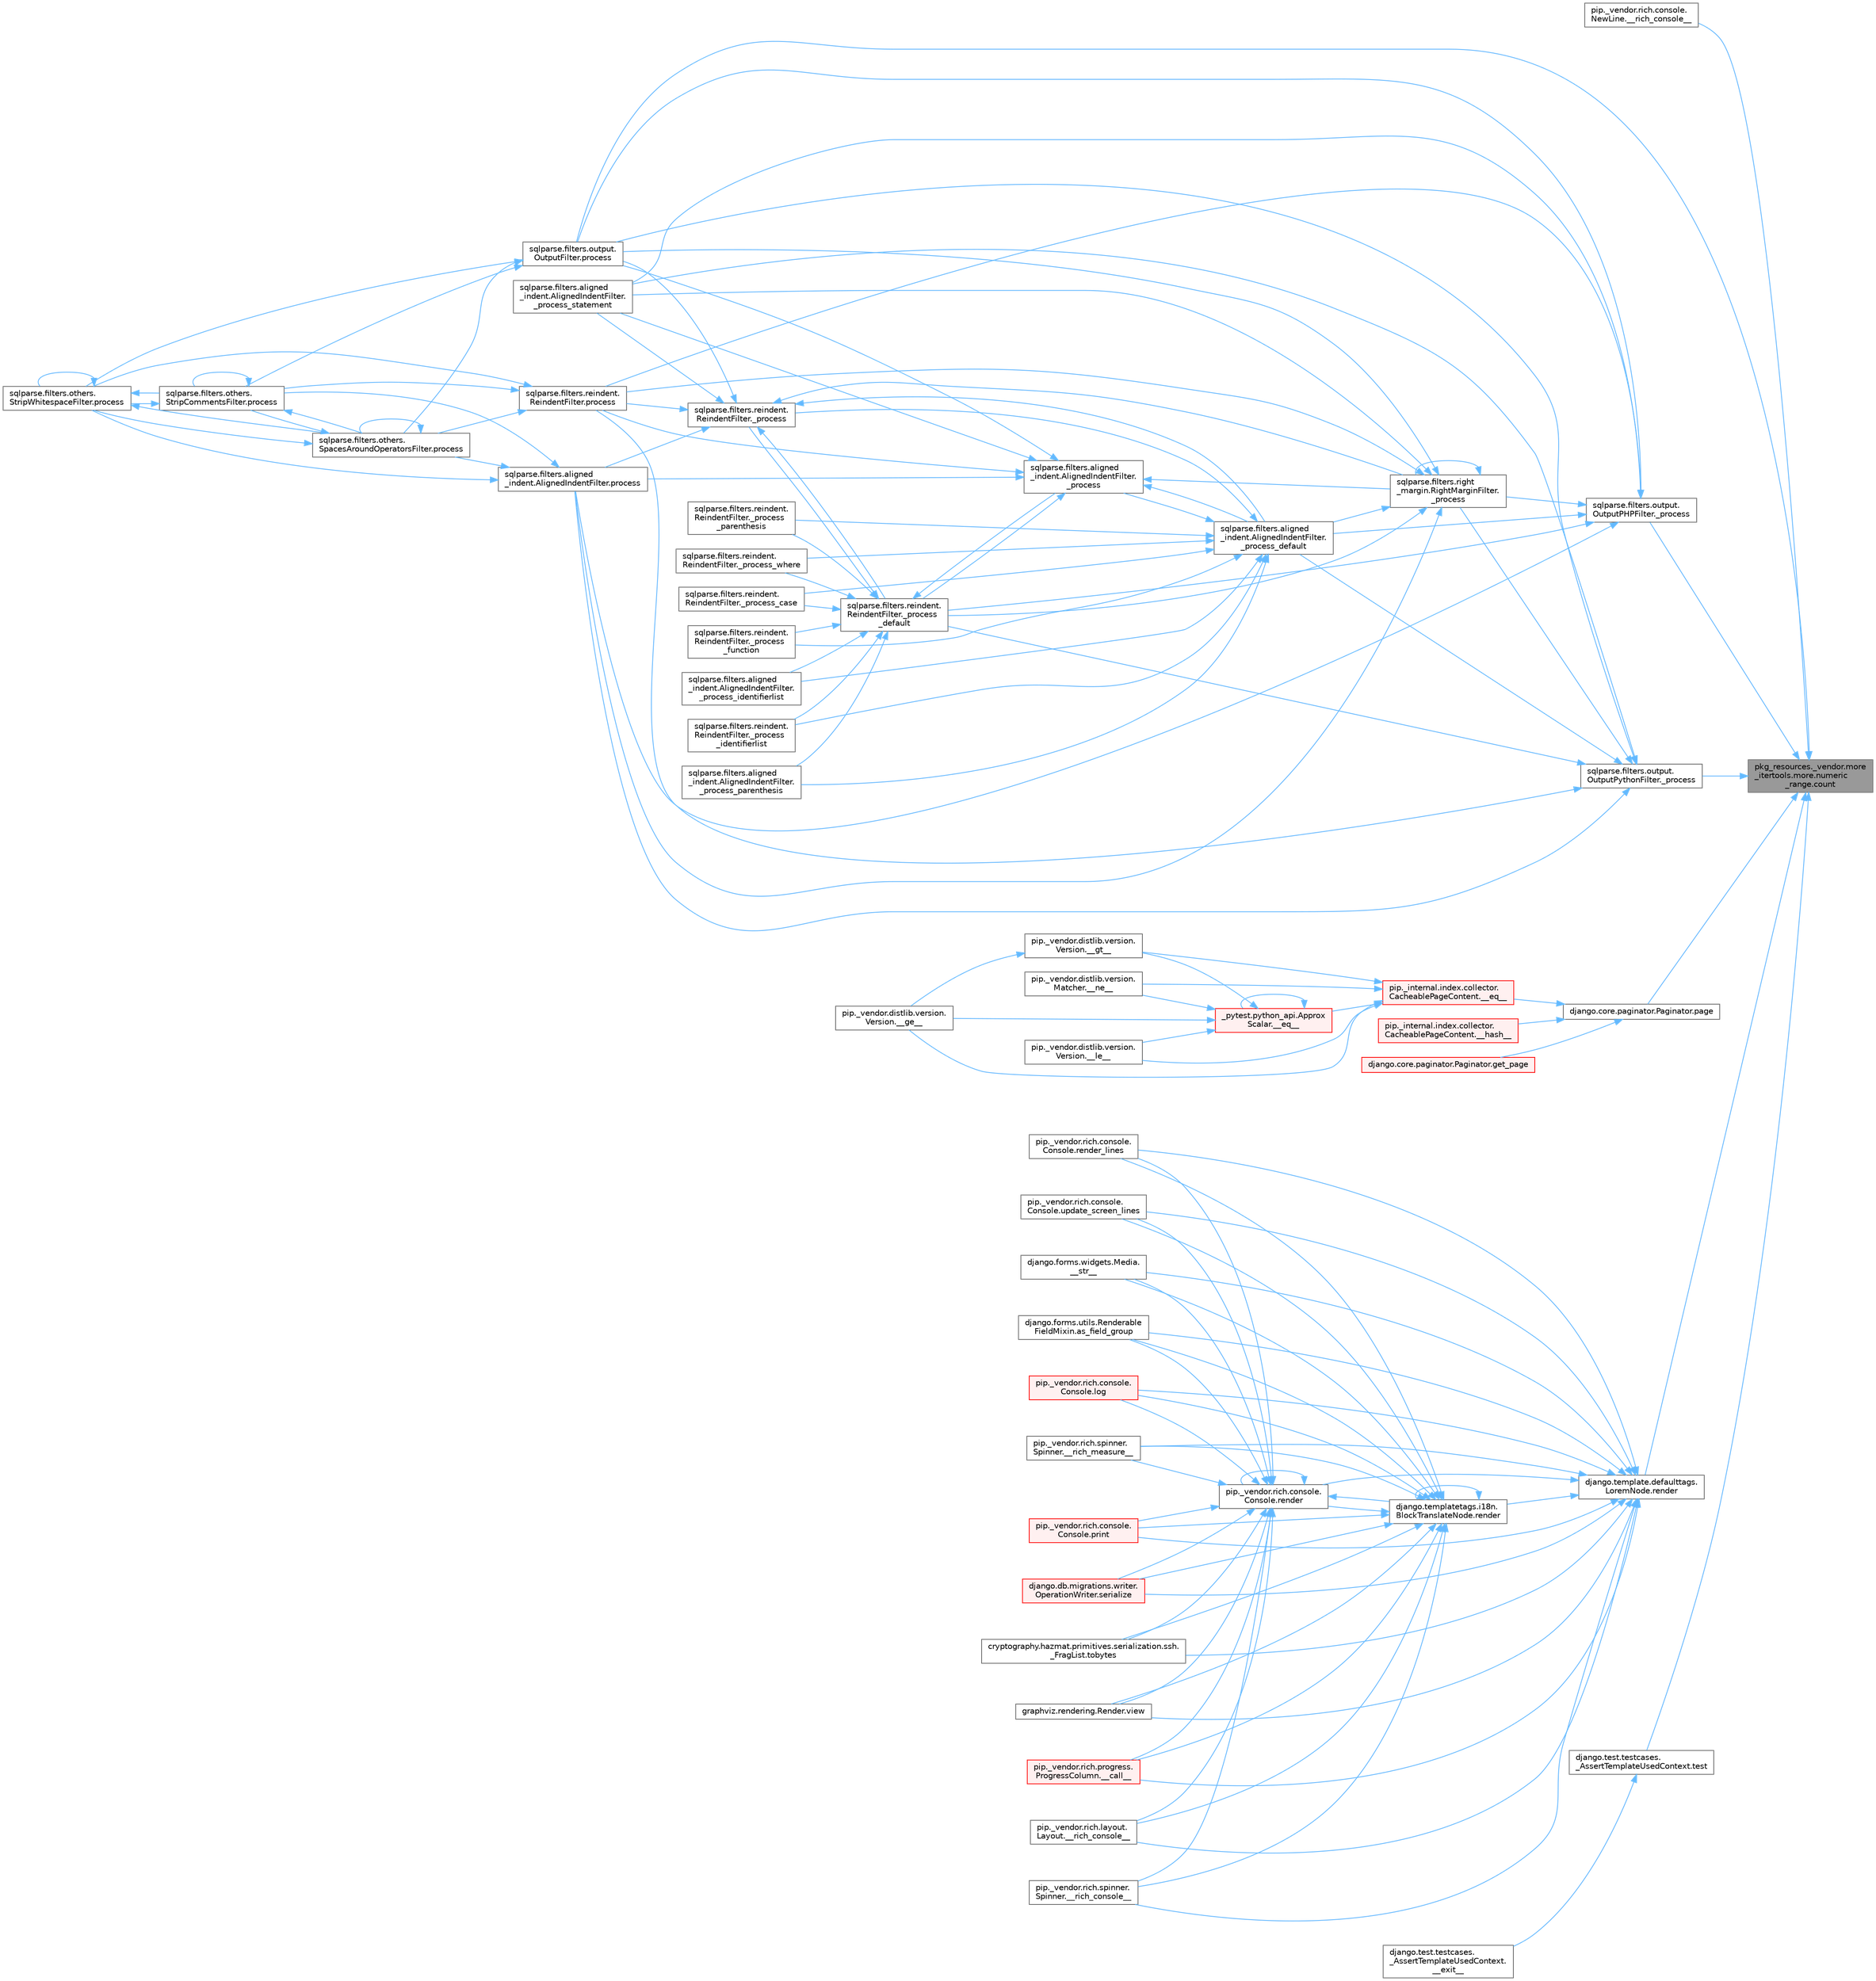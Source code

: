 digraph "pkg_resources._vendor.more_itertools.more.numeric_range.count"
{
 // LATEX_PDF_SIZE
  bgcolor="transparent";
  edge [fontname=Helvetica,fontsize=10,labelfontname=Helvetica,labelfontsize=10];
  node [fontname=Helvetica,fontsize=10,shape=box,height=0.2,width=0.4];
  rankdir="RL";
  Node1 [id="Node000001",label="pkg_resources._vendor.more\l_itertools.more.numeric\l_range.count",height=0.2,width=0.4,color="gray40", fillcolor="grey60", style="filled", fontcolor="black",tooltip=" "];
  Node1 -> Node2 [id="edge1_Node000001_Node000002",dir="back",color="steelblue1",style="solid",tooltip=" "];
  Node2 [id="Node000002",label="pip._vendor.rich.console.\lNewLine.__rich_console__",height=0.2,width=0.4,color="grey40", fillcolor="white", style="filled",URL="$classpip_1_1__vendor_1_1rich_1_1console_1_1_new_line.html#af856823f9fff100f23f9a5b22d9703c6",tooltip=" "];
  Node1 -> Node3 [id="edge2_Node000001_Node000003",dir="back",color="steelblue1",style="solid",tooltip=" "];
  Node3 [id="Node000003",label="sqlparse.filters.output.\lOutputPHPFilter._process",height=0.2,width=0.4,color="grey40", fillcolor="white", style="filled",URL="$classsqlparse_1_1filters_1_1output_1_1_output_p_h_p_filter.html#a04e946235754e1e1a0717a17a2ab7980",tooltip=" "];
  Node3 -> Node4 [id="edge3_Node000003_Node000004",dir="back",color="steelblue1",style="solid",tooltip=" "];
  Node4 [id="Node000004",label="sqlparse.filters.right\l_margin.RightMarginFilter.\l_process",height=0.2,width=0.4,color="grey40", fillcolor="white", style="filled",URL="$classsqlparse_1_1filters_1_1right__margin_1_1_right_margin_filter.html#a62b0707d94aff59b0fc1428eca96f6a9",tooltip=" "];
  Node4 -> Node4 [id="edge4_Node000004_Node000004",dir="back",color="steelblue1",style="solid",tooltip=" "];
  Node4 -> Node5 [id="edge5_Node000004_Node000005",dir="back",color="steelblue1",style="solid",tooltip=" "];
  Node5 [id="Node000005",label="sqlparse.filters.aligned\l_indent.AlignedIndentFilter.\l_process_default",height=0.2,width=0.4,color="grey40", fillcolor="white", style="filled",URL="$classsqlparse_1_1filters_1_1aligned__indent_1_1_aligned_indent_filter.html#a3ea4e4dfdbefcbe959c08542b0d53201",tooltip=" "];
  Node5 -> Node6 [id="edge6_Node000005_Node000006",dir="back",color="steelblue1",style="solid",tooltip=" "];
  Node6 [id="Node000006",label="sqlparse.filters.aligned\l_indent.AlignedIndentFilter.\l_process",height=0.2,width=0.4,color="grey40", fillcolor="white", style="filled",URL="$classsqlparse_1_1filters_1_1aligned__indent_1_1_aligned_indent_filter.html#ad998883fe7e7b68c6f4a789c37311b87",tooltip=" "];
  Node6 -> Node4 [id="edge7_Node000006_Node000004",dir="back",color="steelblue1",style="solid",tooltip=" "];
  Node6 -> Node5 [id="edge8_Node000006_Node000005",dir="back",color="steelblue1",style="solid",tooltip=" "];
  Node6 -> Node7 [id="edge9_Node000006_Node000007",dir="back",color="steelblue1",style="solid",tooltip=" "];
  Node7 [id="Node000007",label="sqlparse.filters.reindent.\lReindentFilter._process\l_default",height=0.2,width=0.4,color="grey40", fillcolor="white", style="filled",URL="$classsqlparse_1_1filters_1_1reindent_1_1_reindent_filter.html#a1c1a3a8db38895a336e3e44c9ce4dc14",tooltip=" "];
  Node7 -> Node6 [id="edge10_Node000007_Node000006",dir="back",color="steelblue1",style="solid",tooltip=" "];
  Node7 -> Node8 [id="edge11_Node000007_Node000008",dir="back",color="steelblue1",style="solid",tooltip=" "];
  Node8 [id="Node000008",label="sqlparse.filters.reindent.\lReindentFilter._process",height=0.2,width=0.4,color="grey40", fillcolor="white", style="filled",URL="$classsqlparse_1_1filters_1_1reindent_1_1_reindent_filter.html#aa8d7cd3a887a74b15b60245754c2f0ad",tooltip=" "];
  Node8 -> Node4 [id="edge12_Node000008_Node000004",dir="back",color="steelblue1",style="solid",tooltip=" "];
  Node8 -> Node5 [id="edge13_Node000008_Node000005",dir="back",color="steelblue1",style="solid",tooltip=" "];
  Node8 -> Node7 [id="edge14_Node000008_Node000007",dir="back",color="steelblue1",style="solid",tooltip=" "];
  Node8 -> Node9 [id="edge15_Node000008_Node000009",dir="back",color="steelblue1",style="solid",tooltip=" "];
  Node9 [id="Node000009",label="sqlparse.filters.aligned\l_indent.AlignedIndentFilter.\l_process_statement",height=0.2,width=0.4,color="grey40", fillcolor="white", style="filled",URL="$classsqlparse_1_1filters_1_1aligned__indent_1_1_aligned_indent_filter.html#a0dc0e7f7d4e057c4840e8b0830e2e31e",tooltip=" "];
  Node8 -> Node10 [id="edge16_Node000008_Node000010",dir="back",color="steelblue1",style="solid",tooltip=" "];
  Node10 [id="Node000010",label="sqlparse.filters.aligned\l_indent.AlignedIndentFilter.process",height=0.2,width=0.4,color="grey40", fillcolor="white", style="filled",URL="$classsqlparse_1_1filters_1_1aligned__indent_1_1_aligned_indent_filter.html#a932c29e956eedefc82ac8c90ac4a46e0",tooltip=" "];
  Node10 -> Node11 [id="edge17_Node000010_Node000011",dir="back",color="steelblue1",style="solid",tooltip=" "];
  Node11 [id="Node000011",label="sqlparse.filters.others.\lSpacesAroundOperatorsFilter.process",height=0.2,width=0.4,color="grey40", fillcolor="white", style="filled",URL="$classsqlparse_1_1filters_1_1others_1_1_spaces_around_operators_filter.html#a1a4308bab3c941f190c9aa6fa6d99492",tooltip=" "];
  Node11 -> Node11 [id="edge18_Node000011_Node000011",dir="back",color="steelblue1",style="solid",tooltip=" "];
  Node11 -> Node12 [id="edge19_Node000011_Node000012",dir="back",color="steelblue1",style="solid",tooltip=" "];
  Node12 [id="Node000012",label="sqlparse.filters.others.\lStripCommentsFilter.process",height=0.2,width=0.4,color="grey40", fillcolor="white", style="filled",URL="$classsqlparse_1_1filters_1_1others_1_1_strip_comments_filter.html#a7aeeca5b82a1b2768af6be530fbbd448",tooltip=" "];
  Node12 -> Node11 [id="edge20_Node000012_Node000011",dir="back",color="steelblue1",style="solid",tooltip=" "];
  Node12 -> Node12 [id="edge21_Node000012_Node000012",dir="back",color="steelblue1",style="solid",tooltip=" "];
  Node12 -> Node13 [id="edge22_Node000012_Node000013",dir="back",color="steelblue1",style="solid",tooltip=" "];
  Node13 [id="Node000013",label="sqlparse.filters.others.\lStripWhitespaceFilter.process",height=0.2,width=0.4,color="grey40", fillcolor="white", style="filled",URL="$classsqlparse_1_1filters_1_1others_1_1_strip_whitespace_filter.html#a6a736c7dd56d1257bede1672a9e3302b",tooltip=" "];
  Node13 -> Node11 [id="edge23_Node000013_Node000011",dir="back",color="steelblue1",style="solid",tooltip=" "];
  Node13 -> Node12 [id="edge24_Node000013_Node000012",dir="back",color="steelblue1",style="solid",tooltip=" "];
  Node13 -> Node13 [id="edge25_Node000013_Node000013",dir="back",color="steelblue1",style="solid",tooltip=" "];
  Node11 -> Node13 [id="edge26_Node000011_Node000013",dir="back",color="steelblue1",style="solid",tooltip=" "];
  Node10 -> Node12 [id="edge27_Node000010_Node000012",dir="back",color="steelblue1",style="solid",tooltip=" "];
  Node10 -> Node13 [id="edge28_Node000010_Node000013",dir="back",color="steelblue1",style="solid",tooltip=" "];
  Node8 -> Node14 [id="edge29_Node000008_Node000014",dir="back",color="steelblue1",style="solid",tooltip=" "];
  Node14 [id="Node000014",label="sqlparse.filters.output.\lOutputFilter.process",height=0.2,width=0.4,color="grey40", fillcolor="white", style="filled",URL="$classsqlparse_1_1filters_1_1output_1_1_output_filter.html#a3a3811380b4736898bf22188c02ac442",tooltip=" "];
  Node14 -> Node11 [id="edge30_Node000014_Node000011",dir="back",color="steelblue1",style="solid",tooltip=" "];
  Node14 -> Node12 [id="edge31_Node000014_Node000012",dir="back",color="steelblue1",style="solid",tooltip=" "];
  Node14 -> Node13 [id="edge32_Node000014_Node000013",dir="back",color="steelblue1",style="solid",tooltip=" "];
  Node8 -> Node15 [id="edge33_Node000008_Node000015",dir="back",color="steelblue1",style="solid",tooltip=" "];
  Node15 [id="Node000015",label="sqlparse.filters.reindent.\lReindentFilter.process",height=0.2,width=0.4,color="grey40", fillcolor="white", style="filled",URL="$classsqlparse_1_1filters_1_1reindent_1_1_reindent_filter.html#aee98c0fb7d6a3052e6c3c837f706830e",tooltip=" "];
  Node15 -> Node11 [id="edge34_Node000015_Node000011",dir="back",color="steelblue1",style="solid",tooltip=" "];
  Node15 -> Node12 [id="edge35_Node000015_Node000012",dir="back",color="steelblue1",style="solid",tooltip=" "];
  Node15 -> Node13 [id="edge36_Node000015_Node000013",dir="back",color="steelblue1",style="solid",tooltip=" "];
  Node7 -> Node16 [id="edge37_Node000007_Node000016",dir="back",color="steelblue1",style="solid",tooltip=" "];
  Node16 [id="Node000016",label="sqlparse.filters.reindent.\lReindentFilter._process_case",height=0.2,width=0.4,color="grey40", fillcolor="white", style="filled",URL="$classsqlparse_1_1filters_1_1reindent_1_1_reindent_filter.html#aa388d01e64872b26a75ecd643e04756d",tooltip=" "];
  Node7 -> Node17 [id="edge38_Node000007_Node000017",dir="back",color="steelblue1",style="solid",tooltip=" "];
  Node17 [id="Node000017",label="sqlparse.filters.reindent.\lReindentFilter._process\l_function",height=0.2,width=0.4,color="grey40", fillcolor="white", style="filled",URL="$classsqlparse_1_1filters_1_1reindent_1_1_reindent_filter.html#a4743aabf7578671b08c44758a79221a1",tooltip=" "];
  Node7 -> Node18 [id="edge39_Node000007_Node000018",dir="back",color="steelblue1",style="solid",tooltip=" "];
  Node18 [id="Node000018",label="sqlparse.filters.aligned\l_indent.AlignedIndentFilter.\l_process_identifierlist",height=0.2,width=0.4,color="grey40", fillcolor="white", style="filled",URL="$classsqlparse_1_1filters_1_1aligned__indent_1_1_aligned_indent_filter.html#abcb7771d6ec4e8b27547d32b6ed5a464",tooltip=" "];
  Node7 -> Node19 [id="edge40_Node000007_Node000019",dir="back",color="steelblue1",style="solid",tooltip=" "];
  Node19 [id="Node000019",label="sqlparse.filters.reindent.\lReindentFilter._process\l_identifierlist",height=0.2,width=0.4,color="grey40", fillcolor="white", style="filled",URL="$classsqlparse_1_1filters_1_1reindent_1_1_reindent_filter.html#a78569a89684b032ab25014f95ec08ca6",tooltip=" "];
  Node7 -> Node20 [id="edge41_Node000007_Node000020",dir="back",color="steelblue1",style="solid",tooltip=" "];
  Node20 [id="Node000020",label="sqlparse.filters.aligned\l_indent.AlignedIndentFilter.\l_process_parenthesis",height=0.2,width=0.4,color="grey40", fillcolor="white", style="filled",URL="$classsqlparse_1_1filters_1_1aligned__indent_1_1_aligned_indent_filter.html#a6434c8b95516841ceaa94618c9633ba8",tooltip=" "];
  Node7 -> Node21 [id="edge42_Node000007_Node000021",dir="back",color="steelblue1",style="solid",tooltip=" "];
  Node21 [id="Node000021",label="sqlparse.filters.reindent.\lReindentFilter._process\l_parenthesis",height=0.2,width=0.4,color="grey40", fillcolor="white", style="filled",URL="$classsqlparse_1_1filters_1_1reindent_1_1_reindent_filter.html#a9d47731036de8918efc549068ebb75c8",tooltip=" "];
  Node7 -> Node22 [id="edge43_Node000007_Node000022",dir="back",color="steelblue1",style="solid",tooltip=" "];
  Node22 [id="Node000022",label="sqlparse.filters.reindent.\lReindentFilter._process_where",height=0.2,width=0.4,color="grey40", fillcolor="white", style="filled",URL="$classsqlparse_1_1filters_1_1reindent_1_1_reindent_filter.html#a3c457b0c21ece405ff6e543b59dfc8a7",tooltip=" "];
  Node6 -> Node9 [id="edge44_Node000006_Node000009",dir="back",color="steelblue1",style="solid",tooltip=" "];
  Node6 -> Node10 [id="edge45_Node000006_Node000010",dir="back",color="steelblue1",style="solid",tooltip=" "];
  Node6 -> Node14 [id="edge46_Node000006_Node000014",dir="back",color="steelblue1",style="solid",tooltip=" "];
  Node6 -> Node15 [id="edge47_Node000006_Node000015",dir="back",color="steelblue1",style="solid",tooltip=" "];
  Node5 -> Node8 [id="edge48_Node000005_Node000008",dir="back",color="steelblue1",style="solid",tooltip=" "];
  Node5 -> Node16 [id="edge49_Node000005_Node000016",dir="back",color="steelblue1",style="solid",tooltip=" "];
  Node5 -> Node17 [id="edge50_Node000005_Node000017",dir="back",color="steelblue1",style="solid",tooltip=" "];
  Node5 -> Node18 [id="edge51_Node000005_Node000018",dir="back",color="steelblue1",style="solid",tooltip=" "];
  Node5 -> Node19 [id="edge52_Node000005_Node000019",dir="back",color="steelblue1",style="solid",tooltip=" "];
  Node5 -> Node20 [id="edge53_Node000005_Node000020",dir="back",color="steelblue1",style="solid",tooltip=" "];
  Node5 -> Node21 [id="edge54_Node000005_Node000021",dir="back",color="steelblue1",style="solid",tooltip=" "];
  Node5 -> Node22 [id="edge55_Node000005_Node000022",dir="back",color="steelblue1",style="solid",tooltip=" "];
  Node4 -> Node7 [id="edge56_Node000004_Node000007",dir="back",color="steelblue1",style="solid",tooltip=" "];
  Node4 -> Node9 [id="edge57_Node000004_Node000009",dir="back",color="steelblue1",style="solid",tooltip=" "];
  Node4 -> Node10 [id="edge58_Node000004_Node000010",dir="back",color="steelblue1",style="solid",tooltip=" "];
  Node4 -> Node14 [id="edge59_Node000004_Node000014",dir="back",color="steelblue1",style="solid",tooltip=" "];
  Node4 -> Node15 [id="edge60_Node000004_Node000015",dir="back",color="steelblue1",style="solid",tooltip=" "];
  Node3 -> Node5 [id="edge61_Node000003_Node000005",dir="back",color="steelblue1",style="solid",tooltip=" "];
  Node3 -> Node7 [id="edge62_Node000003_Node000007",dir="back",color="steelblue1",style="solid",tooltip=" "];
  Node3 -> Node9 [id="edge63_Node000003_Node000009",dir="back",color="steelblue1",style="solid",tooltip=" "];
  Node3 -> Node10 [id="edge64_Node000003_Node000010",dir="back",color="steelblue1",style="solid",tooltip=" "];
  Node3 -> Node14 [id="edge65_Node000003_Node000014",dir="back",color="steelblue1",style="solid",tooltip=" "];
  Node3 -> Node15 [id="edge66_Node000003_Node000015",dir="back",color="steelblue1",style="solid",tooltip=" "];
  Node1 -> Node23 [id="edge67_Node000001_Node000023",dir="back",color="steelblue1",style="solid",tooltip=" "];
  Node23 [id="Node000023",label="sqlparse.filters.output.\lOutputPythonFilter._process",height=0.2,width=0.4,color="grey40", fillcolor="white", style="filled",URL="$classsqlparse_1_1filters_1_1output_1_1_output_python_filter.html#a7c6321a8ac3f268ad06caf05f26a42f8",tooltip=" "];
  Node23 -> Node4 [id="edge68_Node000023_Node000004",dir="back",color="steelblue1",style="solid",tooltip=" "];
  Node23 -> Node5 [id="edge69_Node000023_Node000005",dir="back",color="steelblue1",style="solid",tooltip=" "];
  Node23 -> Node7 [id="edge70_Node000023_Node000007",dir="back",color="steelblue1",style="solid",tooltip=" "];
  Node23 -> Node9 [id="edge71_Node000023_Node000009",dir="back",color="steelblue1",style="solid",tooltip=" "];
  Node23 -> Node10 [id="edge72_Node000023_Node000010",dir="back",color="steelblue1",style="solid",tooltip=" "];
  Node23 -> Node14 [id="edge73_Node000023_Node000014",dir="back",color="steelblue1",style="solid",tooltip=" "];
  Node23 -> Node15 [id="edge74_Node000023_Node000015",dir="back",color="steelblue1",style="solid",tooltip=" "];
  Node1 -> Node24 [id="edge75_Node000001_Node000024",dir="back",color="steelblue1",style="solid",tooltip=" "];
  Node24 [id="Node000024",label="django.core.paginator.Paginator.page",height=0.2,width=0.4,color="grey40", fillcolor="white", style="filled",URL="$classdjango_1_1core_1_1paginator_1_1_paginator.html#a2d8525bdccebc06cd9df9b9ff52592a0",tooltip=" "];
  Node24 -> Node25 [id="edge76_Node000024_Node000025",dir="back",color="steelblue1",style="solid",tooltip=" "];
  Node25 [id="Node000025",label="pip._internal.index.collector.\lCacheablePageContent.__eq__",height=0.2,width=0.4,color="red", fillcolor="#FFF0F0", style="filled",URL="$classpip_1_1__internal_1_1index_1_1collector_1_1_cacheable_page_content.html#ae4a6ec0fc0d739f93c0dd7e0847d6b6c",tooltip=" "];
  Node25 -> Node26 [id="edge77_Node000025_Node000026",dir="back",color="steelblue1",style="solid",tooltip=" "];
  Node26 [id="Node000026",label="_pytest.python_api.Approx\lScalar.__eq__",height=0.2,width=0.4,color="red", fillcolor="#FFF0F0", style="filled",URL="$class__pytest_1_1python__api_1_1_approx_scalar.html#af4601ee4ca7409927f88c83ebfc3d923",tooltip=" "];
  Node26 -> Node26 [id="edge78_Node000026_Node000026",dir="back",color="steelblue1",style="solid",tooltip=" "];
  Node26 -> Node27 [id="edge79_Node000026_Node000027",dir="back",color="steelblue1",style="solid",tooltip=" "];
  Node27 [id="Node000027",label="pip._vendor.distlib.version.\lVersion.__ge__",height=0.2,width=0.4,color="grey40", fillcolor="white", style="filled",URL="$classpip_1_1__vendor_1_1distlib_1_1version_1_1_version.html#aa6b7b889cebc687ddb5ed9040d01b1ec",tooltip=" "];
  Node26 -> Node28 [id="edge80_Node000026_Node000028",dir="back",color="steelblue1",style="solid",tooltip=" "];
  Node28 [id="Node000028",label="pip._vendor.distlib.version.\lVersion.__gt__",height=0.2,width=0.4,color="grey40", fillcolor="white", style="filled",URL="$classpip_1_1__vendor_1_1distlib_1_1version_1_1_version.html#a51cf0c8da1bb6829173ff6861b10cb5f",tooltip=" "];
  Node28 -> Node27 [id="edge81_Node000028_Node000027",dir="back",color="steelblue1",style="solid",tooltip=" "];
  Node26 -> Node29 [id="edge82_Node000026_Node000029",dir="back",color="steelblue1",style="solid",tooltip=" "];
  Node29 [id="Node000029",label="pip._vendor.distlib.version.\lVersion.__le__",height=0.2,width=0.4,color="grey40", fillcolor="white", style="filled",URL="$classpip_1_1__vendor_1_1distlib_1_1version_1_1_version.html#ae5e2c5d9b76377e286fcf92a382cbb8b",tooltip=" "];
  Node26 -> Node30 [id="edge83_Node000026_Node000030",dir="back",color="steelblue1",style="solid",tooltip=" "];
  Node30 [id="Node000030",label="pip._vendor.distlib.version.\lMatcher.__ne__",height=0.2,width=0.4,color="grey40", fillcolor="white", style="filled",URL="$classpip_1_1__vendor_1_1distlib_1_1version_1_1_matcher.html#a24f8f8a4686bff3018fee5d22f4e02f1",tooltip=" "];
  Node25 -> Node27 [id="edge84_Node000025_Node000027",dir="back",color="steelblue1",style="solid",tooltip=" "];
  Node25 -> Node28 [id="edge85_Node000025_Node000028",dir="back",color="steelblue1",style="solid",tooltip=" "];
  Node25 -> Node29 [id="edge86_Node000025_Node000029",dir="back",color="steelblue1",style="solid",tooltip=" "];
  Node25 -> Node30 [id="edge87_Node000025_Node000030",dir="back",color="steelblue1",style="solid",tooltip=" "];
  Node24 -> Node34 [id="edge88_Node000024_Node000034",dir="back",color="steelblue1",style="solid",tooltip=" "];
  Node34 [id="Node000034",label="pip._internal.index.collector.\lCacheablePageContent.__hash__",height=0.2,width=0.4,color="red", fillcolor="#FFF0F0", style="filled",URL="$classpip_1_1__internal_1_1index_1_1collector_1_1_cacheable_page_content.html#a0c28009eb1cf943396846b1d66e4d740",tooltip=" "];
  Node24 -> Node37 [id="edge89_Node000024_Node000037",dir="back",color="steelblue1",style="solid",tooltip=" "];
  Node37 [id="Node000037",label="django.core.paginator.Paginator.get_page",height=0.2,width=0.4,color="red", fillcolor="#FFF0F0", style="filled",URL="$classdjango_1_1core_1_1paginator_1_1_paginator.html#a2b8b71b13e8c5e54ed799b91b89f5848",tooltip=" "];
  Node1 -> Node14 [id="edge90_Node000001_Node000014",dir="back",color="steelblue1",style="solid",tooltip=" "];
  Node1 -> Node40 [id="edge91_Node000001_Node000040",dir="back",color="steelblue1",style="solid",tooltip=" "];
  Node40 [id="Node000040",label="django.template.defaulttags.\lLoremNode.render",height=0.2,width=0.4,color="grey40", fillcolor="white", style="filled",URL="$classdjango_1_1template_1_1defaulttags_1_1_lorem_node.html#aa9ac6e64f495fe6a2d53e7e7e7a30bf5",tooltip=" "];
  Node40 -> Node41 [id="edge92_Node000040_Node000041",dir="back",color="steelblue1",style="solid",tooltip=" "];
  Node41 [id="Node000041",label="pip._vendor.rich.progress.\lProgressColumn.__call__",height=0.2,width=0.4,color="red", fillcolor="#FFF0F0", style="filled",URL="$classpip_1_1__vendor_1_1rich_1_1progress_1_1_progress_column.html#ae0c399be74222f949edb0fa5324cf6ea",tooltip=" "];
  Node40 -> Node44 [id="edge93_Node000040_Node000044",dir="back",color="steelblue1",style="solid",tooltip=" "];
  Node44 [id="Node000044",label="pip._vendor.rich.layout.\lLayout.__rich_console__",height=0.2,width=0.4,color="grey40", fillcolor="white", style="filled",URL="$classpip_1_1__vendor_1_1rich_1_1layout_1_1_layout.html#ac39cb3d17d2b0324ee1b0dada41a3ebd",tooltip=" "];
  Node40 -> Node45 [id="edge94_Node000040_Node000045",dir="back",color="steelblue1",style="solid",tooltip=" "];
  Node45 [id="Node000045",label="pip._vendor.rich.spinner.\lSpinner.__rich_console__",height=0.2,width=0.4,color="grey40", fillcolor="white", style="filled",URL="$classpip_1_1__vendor_1_1rich_1_1spinner_1_1_spinner.html#a6883d8dced19ac48d4dfc74f776357fd",tooltip=" "];
  Node40 -> Node46 [id="edge95_Node000040_Node000046",dir="back",color="steelblue1",style="solid",tooltip=" "];
  Node46 [id="Node000046",label="pip._vendor.rich.spinner.\lSpinner.__rich_measure__",height=0.2,width=0.4,color="grey40", fillcolor="white", style="filled",URL="$classpip_1_1__vendor_1_1rich_1_1spinner_1_1_spinner.html#a89745682c823c44a31bae8e8d07869f5",tooltip=" "];
  Node40 -> Node47 [id="edge96_Node000040_Node000047",dir="back",color="steelblue1",style="solid",tooltip=" "];
  Node47 [id="Node000047",label="django.forms.widgets.Media.\l__str__",height=0.2,width=0.4,color="grey40", fillcolor="white", style="filled",URL="$classdjango_1_1forms_1_1widgets_1_1_media.html#ae1651710548a7d9f14f036d035012d21",tooltip=" "];
  Node40 -> Node48 [id="edge97_Node000040_Node000048",dir="back",color="steelblue1",style="solid",tooltip=" "];
  Node48 [id="Node000048",label="django.forms.utils.Renderable\lFieldMixin.as_field_group",height=0.2,width=0.4,color="grey40", fillcolor="white", style="filled",URL="$classdjango_1_1forms_1_1utils_1_1_renderable_field_mixin.html#a1e9a1b4f790ea694431554267fd5d74c",tooltip=" "];
  Node40 -> Node49 [id="edge98_Node000040_Node000049",dir="back",color="steelblue1",style="solid",tooltip=" "];
  Node49 [id="Node000049",label="pip._vendor.rich.console.\lConsole.log",height=0.2,width=0.4,color="red", fillcolor="#FFF0F0", style="filled",URL="$classpip_1_1__vendor_1_1rich_1_1console_1_1_console.html#af9c77e39f9413fc2b134c60cfa23b0f1",tooltip=" "];
  Node40 -> Node441 [id="edge99_Node000040_Node000441",dir="back",color="steelblue1",style="solid",tooltip=" "];
  Node441 [id="Node000441",label="pip._vendor.rich.console.\lConsole.print",height=0.2,width=0.4,color="red", fillcolor="#FFF0F0", style="filled",URL="$classpip_1_1__vendor_1_1rich_1_1console_1_1_console.html#af954370cdbb49236b597f2c11064549d",tooltip=" "];
  Node40 -> Node523 [id="edge100_Node000040_Node000523",dir="back",color="steelblue1",style="solid",tooltip=" "];
  Node523 [id="Node000523",label="django.templatetags.i18n.\lBlockTranslateNode.render",height=0.2,width=0.4,color="grey40", fillcolor="white", style="filled",URL="$classdjango_1_1templatetags_1_1i18n_1_1_block_translate_node.html#aaf05bebfd02c1c4b676387ada0357832",tooltip=" "];
  Node523 -> Node41 [id="edge101_Node000523_Node000041",dir="back",color="steelblue1",style="solid",tooltip=" "];
  Node523 -> Node44 [id="edge102_Node000523_Node000044",dir="back",color="steelblue1",style="solid",tooltip=" "];
  Node523 -> Node45 [id="edge103_Node000523_Node000045",dir="back",color="steelblue1",style="solid",tooltip=" "];
  Node523 -> Node46 [id="edge104_Node000523_Node000046",dir="back",color="steelblue1",style="solid",tooltip=" "];
  Node523 -> Node47 [id="edge105_Node000523_Node000047",dir="back",color="steelblue1",style="solid",tooltip=" "];
  Node523 -> Node48 [id="edge106_Node000523_Node000048",dir="back",color="steelblue1",style="solid",tooltip=" "];
  Node523 -> Node49 [id="edge107_Node000523_Node000049",dir="back",color="steelblue1",style="solid",tooltip=" "];
  Node523 -> Node441 [id="edge108_Node000523_Node000441",dir="back",color="steelblue1",style="solid",tooltip=" "];
  Node523 -> Node523 [id="edge109_Node000523_Node000523",dir="back",color="steelblue1",style="solid",tooltip=" "];
  Node523 -> Node524 [id="edge110_Node000523_Node000524",dir="back",color="steelblue1",style="solid",tooltip=" "];
  Node524 [id="Node000524",label="pip._vendor.rich.console.\lConsole.render",height=0.2,width=0.4,color="grey40", fillcolor="white", style="filled",URL="$classpip_1_1__vendor_1_1rich_1_1console_1_1_console.html#a9551b8254c573105adde80622393a938",tooltip=" "];
  Node524 -> Node41 [id="edge111_Node000524_Node000041",dir="back",color="steelblue1",style="solid",tooltip=" "];
  Node524 -> Node44 [id="edge112_Node000524_Node000044",dir="back",color="steelblue1",style="solid",tooltip=" "];
  Node524 -> Node45 [id="edge113_Node000524_Node000045",dir="back",color="steelblue1",style="solid",tooltip=" "];
  Node524 -> Node46 [id="edge114_Node000524_Node000046",dir="back",color="steelblue1",style="solid",tooltip=" "];
  Node524 -> Node47 [id="edge115_Node000524_Node000047",dir="back",color="steelblue1",style="solid",tooltip=" "];
  Node524 -> Node48 [id="edge116_Node000524_Node000048",dir="back",color="steelblue1",style="solid",tooltip=" "];
  Node524 -> Node49 [id="edge117_Node000524_Node000049",dir="back",color="steelblue1",style="solid",tooltip=" "];
  Node524 -> Node441 [id="edge118_Node000524_Node000441",dir="back",color="steelblue1",style="solid",tooltip=" "];
  Node524 -> Node523 [id="edge119_Node000524_Node000523",dir="back",color="steelblue1",style="solid",tooltip=" "];
  Node524 -> Node524 [id="edge120_Node000524_Node000524",dir="back",color="steelblue1",style="solid",tooltip=" "];
  Node524 -> Node525 [id="edge121_Node000524_Node000525",dir="back",color="steelblue1",style="solid",tooltip=" "];
  Node525 [id="Node000525",label="pip._vendor.rich.console.\lConsole.render_lines",height=0.2,width=0.4,color="grey40", fillcolor="white", style="filled",URL="$classpip_1_1__vendor_1_1rich_1_1console_1_1_console.html#a5818808a49db20c5bee6986425f96f14",tooltip=" "];
  Node524 -> Node526 [id="edge122_Node000524_Node000526",dir="back",color="steelblue1",style="solid",tooltip=" "];
  Node526 [id="Node000526",label="django.db.migrations.writer.\lOperationWriter.serialize",height=0.2,width=0.4,color="red", fillcolor="#FFF0F0", style="filled",URL="$classdjango_1_1db_1_1migrations_1_1writer_1_1_operation_writer.html#a866e8d13e1c54a35d74e9a6b0383b2f8",tooltip=" "];
  Node524 -> Node598 [id="edge123_Node000524_Node000598",dir="back",color="steelblue1",style="solid",tooltip=" "];
  Node598 [id="Node000598",label="cryptography.hazmat.primitives.serialization.ssh.\l_FragList.tobytes",height=0.2,width=0.4,color="grey40", fillcolor="white", style="filled",URL="$classcryptography_1_1hazmat_1_1primitives_1_1serialization_1_1ssh_1_1___frag_list.html#a195dd4e7c741624829a13af53fa3de38",tooltip=" "];
  Node524 -> Node599 [id="edge124_Node000524_Node000599",dir="back",color="steelblue1",style="solid",tooltip=" "];
  Node599 [id="Node000599",label="pip._vendor.rich.console.\lConsole.update_screen_lines",height=0.2,width=0.4,color="grey40", fillcolor="white", style="filled",URL="$classpip_1_1__vendor_1_1rich_1_1console_1_1_console.html#a21cfe5af86ec7533f23d45fe2969817e",tooltip=" "];
  Node524 -> Node600 [id="edge125_Node000524_Node000600",dir="back",color="steelblue1",style="solid",tooltip=" "];
  Node600 [id="Node000600",label="graphviz.rendering.Render.view",height=0.2,width=0.4,color="grey40", fillcolor="white", style="filled",URL="$classgraphviz_1_1rendering_1_1_render.html#a53169c422996b9a7e92b5580c13914e2",tooltip=" "];
  Node523 -> Node525 [id="edge126_Node000523_Node000525",dir="back",color="steelblue1",style="solid",tooltip=" "];
  Node523 -> Node526 [id="edge127_Node000523_Node000526",dir="back",color="steelblue1",style="solid",tooltip=" "];
  Node523 -> Node598 [id="edge128_Node000523_Node000598",dir="back",color="steelblue1",style="solid",tooltip=" "];
  Node523 -> Node599 [id="edge129_Node000523_Node000599",dir="back",color="steelblue1",style="solid",tooltip=" "];
  Node523 -> Node600 [id="edge130_Node000523_Node000600",dir="back",color="steelblue1",style="solid",tooltip=" "];
  Node40 -> Node524 [id="edge131_Node000040_Node000524",dir="back",color="steelblue1",style="solid",tooltip=" "];
  Node40 -> Node525 [id="edge132_Node000040_Node000525",dir="back",color="steelblue1",style="solid",tooltip=" "];
  Node40 -> Node526 [id="edge133_Node000040_Node000526",dir="back",color="steelblue1",style="solid",tooltip=" "];
  Node40 -> Node598 [id="edge134_Node000040_Node000598",dir="back",color="steelblue1",style="solid",tooltip=" "];
  Node40 -> Node599 [id="edge135_Node000040_Node000599",dir="back",color="steelblue1",style="solid",tooltip=" "];
  Node40 -> Node600 [id="edge136_Node000040_Node000600",dir="back",color="steelblue1",style="solid",tooltip=" "];
  Node1 -> Node1201 [id="edge137_Node000001_Node001201",dir="back",color="steelblue1",style="solid",tooltip=" "];
  Node1201 [id="Node001201",label="django.test.testcases.\l_AssertTemplateUsedContext.test",height=0.2,width=0.4,color="grey40", fillcolor="white", style="filled",URL="$classdjango_1_1test_1_1testcases_1_1___assert_template_used_context.html#a4976e82d5cfd983903b21ec58341688b",tooltip=" "];
  Node1201 -> Node1124 [id="edge138_Node001201_Node001124",dir="back",color="steelblue1",style="solid",tooltip=" "];
  Node1124 [id="Node001124",label="django.test.testcases.\l_AssertTemplateUsedContext.\l__exit__",height=0.2,width=0.4,color="grey40", fillcolor="white", style="filled",URL="$classdjango_1_1test_1_1testcases_1_1___assert_template_used_context.html#add52b80bfae381cb2ca3a753eb43ba10",tooltip=" "];
}

